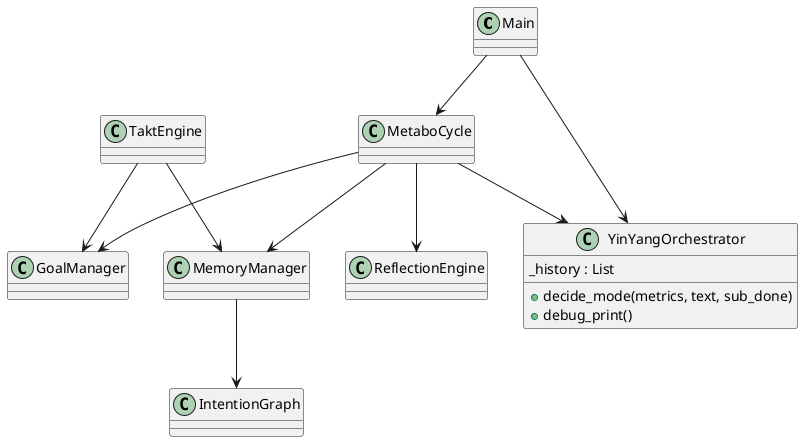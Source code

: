 @startuml
class Main
class MetaboCycle
class GoalManager
class MemoryManager
class IntentionGraph
class ReflectionEngine
class TaktEngine
class YinYangOrchestrator
YinYangOrchestrator : +decide_mode(metrics, text, sub_done)
YinYangOrchestrator : +debug_print()
YinYangOrchestrator : _history : List
Main --> MetaboCycle
MetaboCycle --> GoalManager
MetaboCycle --> MemoryManager
MetaboCycle --> ReflectionEngine
MetaboCycle --> YinYangOrchestrator
MemoryManager --> IntentionGraph
TaktEngine --> MemoryManager
TaktEngine --> GoalManager
Main --> YinYangOrchestrator
@enduml
